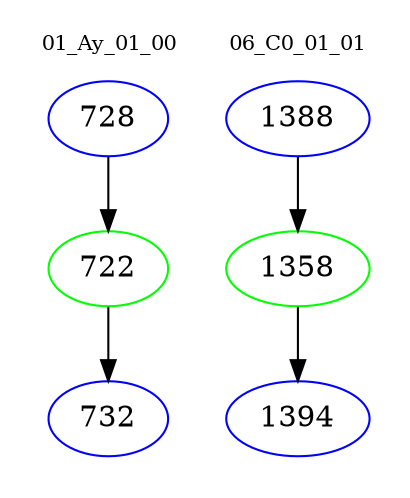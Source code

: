 digraph{
subgraph cluster_0 {
color = white
label = "01_Ay_01_00";
fontsize=10;
T0_728 [label="728", color="blue"]
T0_728 -> T0_722 [color="black"]
T0_722 [label="722", color="green"]
T0_722 -> T0_732 [color="black"]
T0_732 [label="732", color="blue"]
}
subgraph cluster_1 {
color = white
label = "06_C0_01_01";
fontsize=10;
T1_1388 [label="1388", color="blue"]
T1_1388 -> T1_1358 [color="black"]
T1_1358 [label="1358", color="green"]
T1_1358 -> T1_1394 [color="black"]
T1_1394 [label="1394", color="blue"]
}
}
